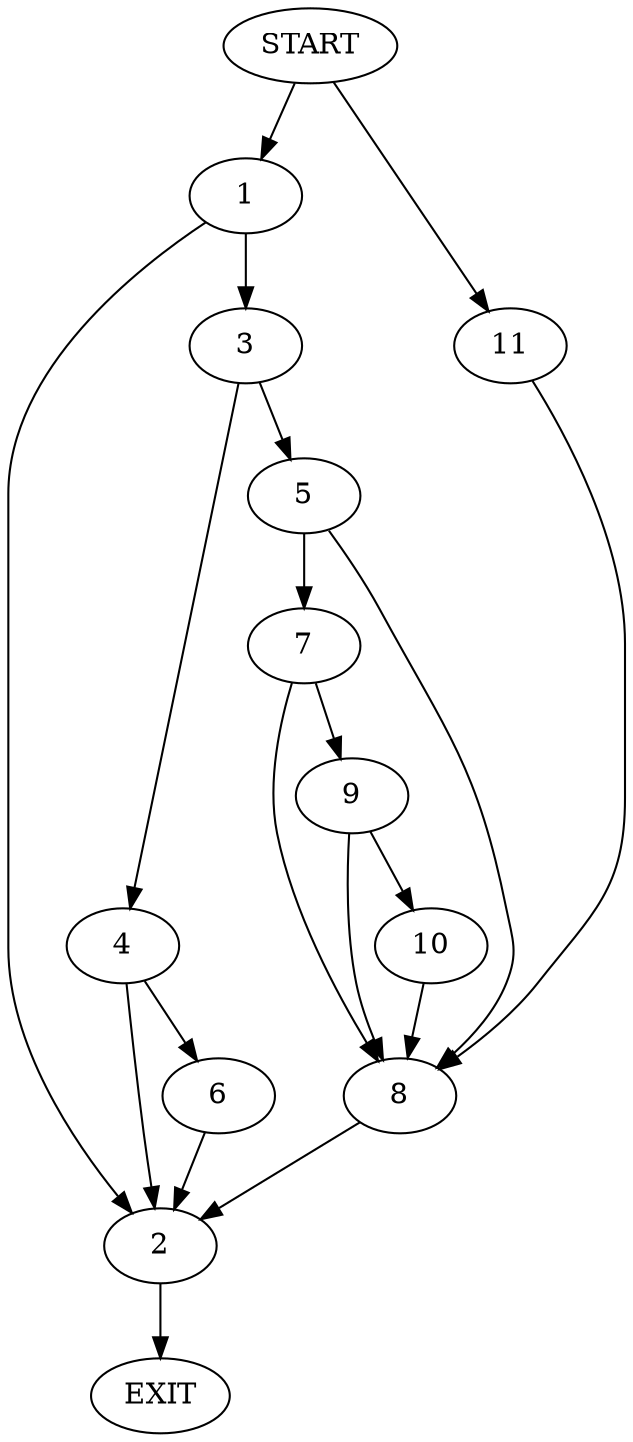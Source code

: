 digraph {
0 [label="START"]
12 [label="EXIT"]
0 -> 1
1 -> 2
1 -> 3
2 -> 12
3 -> 4
3 -> 5
4 -> 2
4 -> 6
5 -> 7
5 -> 8
7 -> 9
7 -> 8
8 -> 2
9 -> 10
9 -> 8
10 -> 8
0 -> 11
11 -> 8
6 -> 2
}
